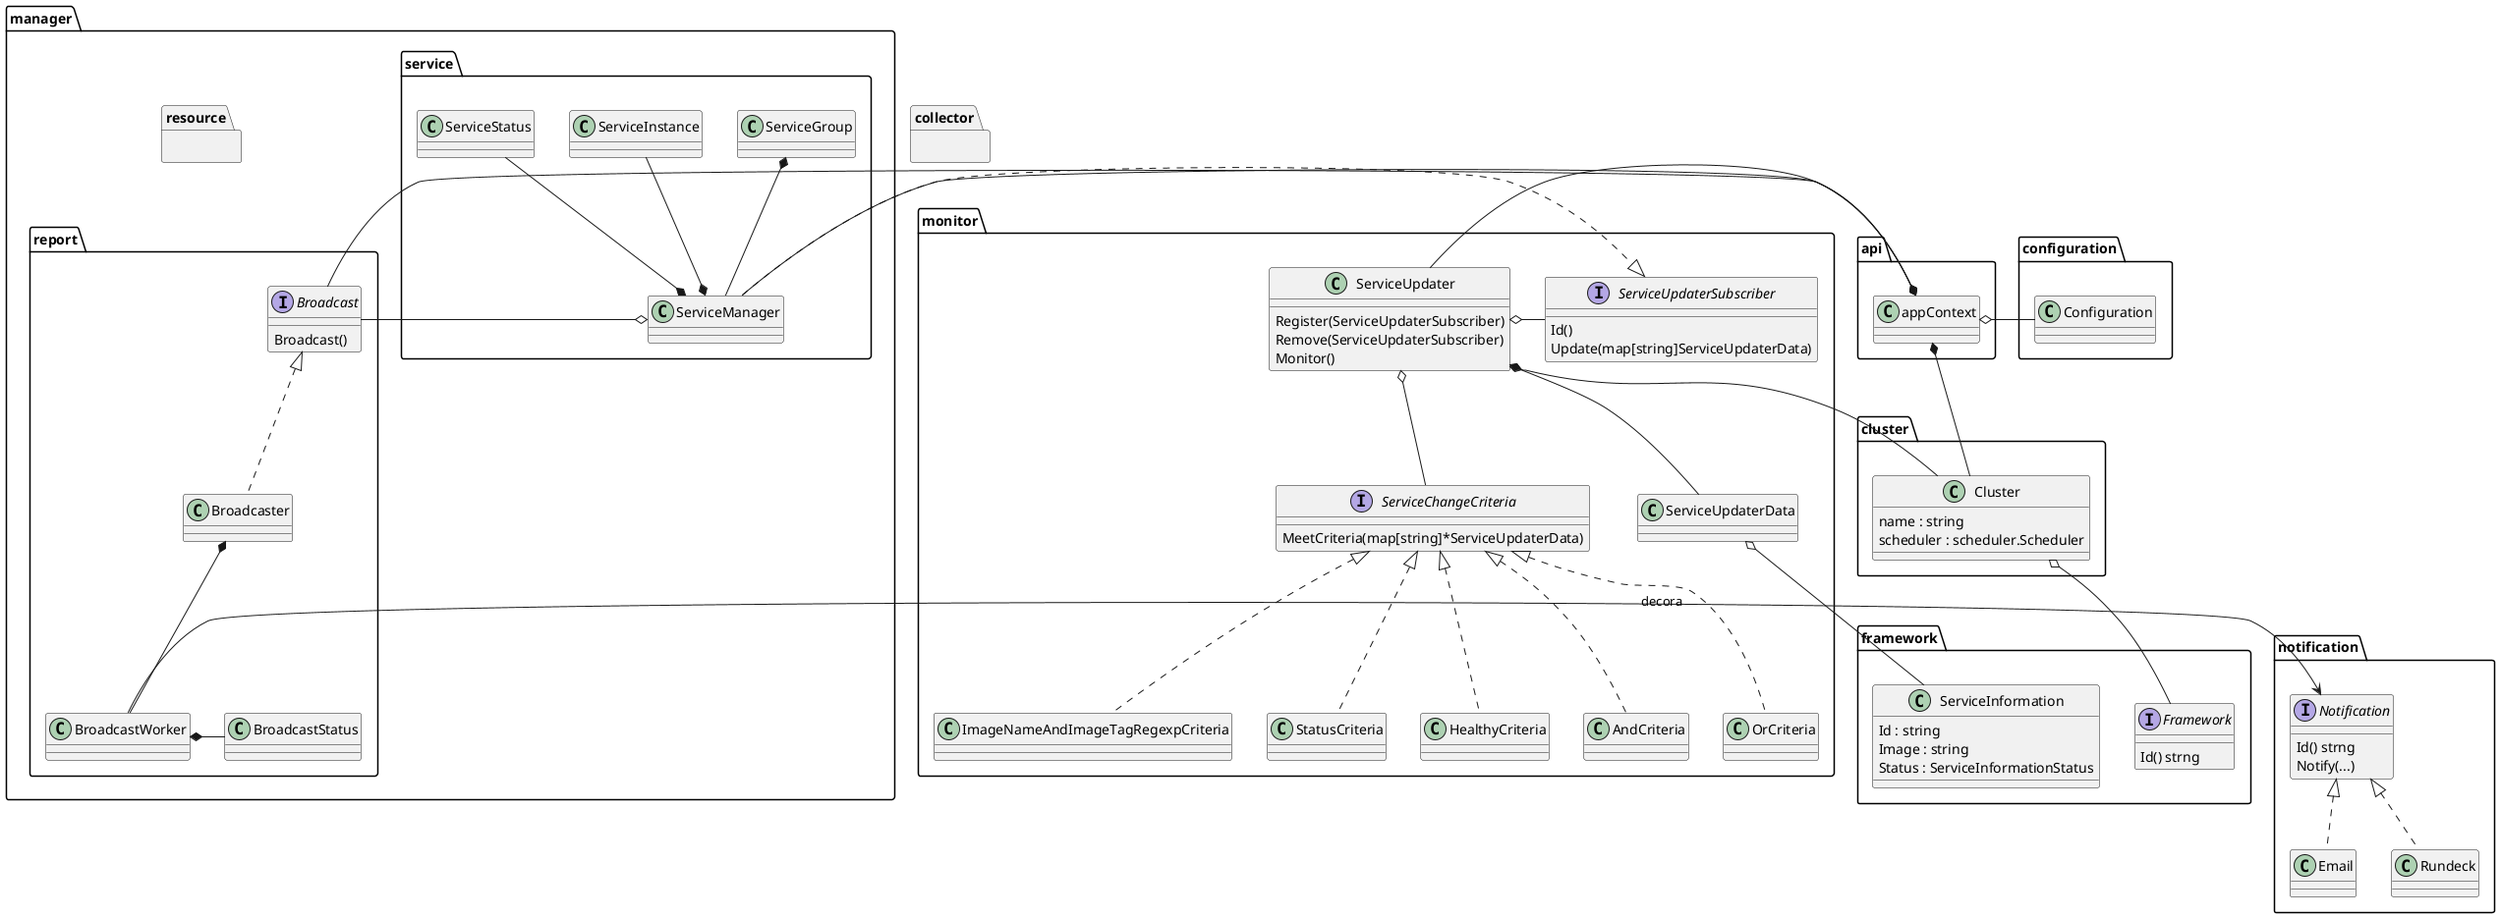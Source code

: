 @startuml
package manager {
    package service {
        class ServiceGroup
        class ServiceManager
        class ServiceInstance
        class ServiceStatus

        ServiceGroup *-- ServiceManager
        ServiceInstance --* ServiceManager
        ServiceStatus --* ServiceManager
    }

    package resource {

    }

    package report {
      interface Broadcast {
        Broadcast()
      }
      class Broadcaster
      class BroadcastStatus
      class BroadcastWorker

      Broadcast <|.. Broadcaster
      Broadcaster *-- BroadcastWorker
      BroadcastWorker *- BroadcastStatus
    }

    ServiceManager o- Broadcast
}

package configuration {
  class Configuration
}

package cluster {
    class Cluster {
        name : string
        scheduler : scheduler.Scheduler
    }
}

package monitor {
    class ServiceUpdater {
        Register(ServiceUpdaterSubscriber)
        Remove(ServiceUpdaterSubscriber)
        Monitor()
    }
    interface ServiceUpdaterSubscriber {
        Id()
        Update(map[string]ServiceUpdaterData)
    }
    class ServiceUpdaterData
    interface ServiceChangeCriteria {
      MeetCriteria(map[string]*ServiceUpdaterData)
    }
    class ImageNameAndImageTagRegexpCriteria
    class StatusCriteria
    class HealthyCriteria
    class AndCriteria
    class OrCriteria

    ServiceUpdater o- ServiceUpdaterSubscriber
    ServiceUpdater *-- ServiceUpdaterData
    ServiceUpdater o-- ServiceChangeCriteria
    ServiceChangeCriteria <|.. ImageNameAndImageTagRegexpCriteria
    ServiceChangeCriteria <|.. StatusCriteria
    ServiceChangeCriteria <|.. HealthyCriteria
    ServiceChangeCriteria <|.. AndCriteria
    ServiceChangeCriteria <|.. OrCriteria
}

package collector {
}

package notification {
    interface Notification {
        Id() strng
        Notify(...)
    }

    class Email
    class Rundeck

    Notification <|.. Email
    Notification <|.. Rundeck
}

package api {
  class appContext
}

package framework {
    interface Framework {
        Id() strng
    }

    class ServiceInformation {
        Id : string
        Image : string
        Status : ServiceInformationStatus
    }
}

ServiceManager .|> ServiceUpdaterSubscriber


ServiceManager -* appContext

appContext *- ServiceUpdater
appContext *- Cluster
appContext o- Configuration
appContext *- Broadcast

BroadcastWorker -> Notification : decora

Cluster o- Framework
ServiceUpdater o-- Cluster
ServiceUpdaterData o-- ServiceInformation
@enduml
